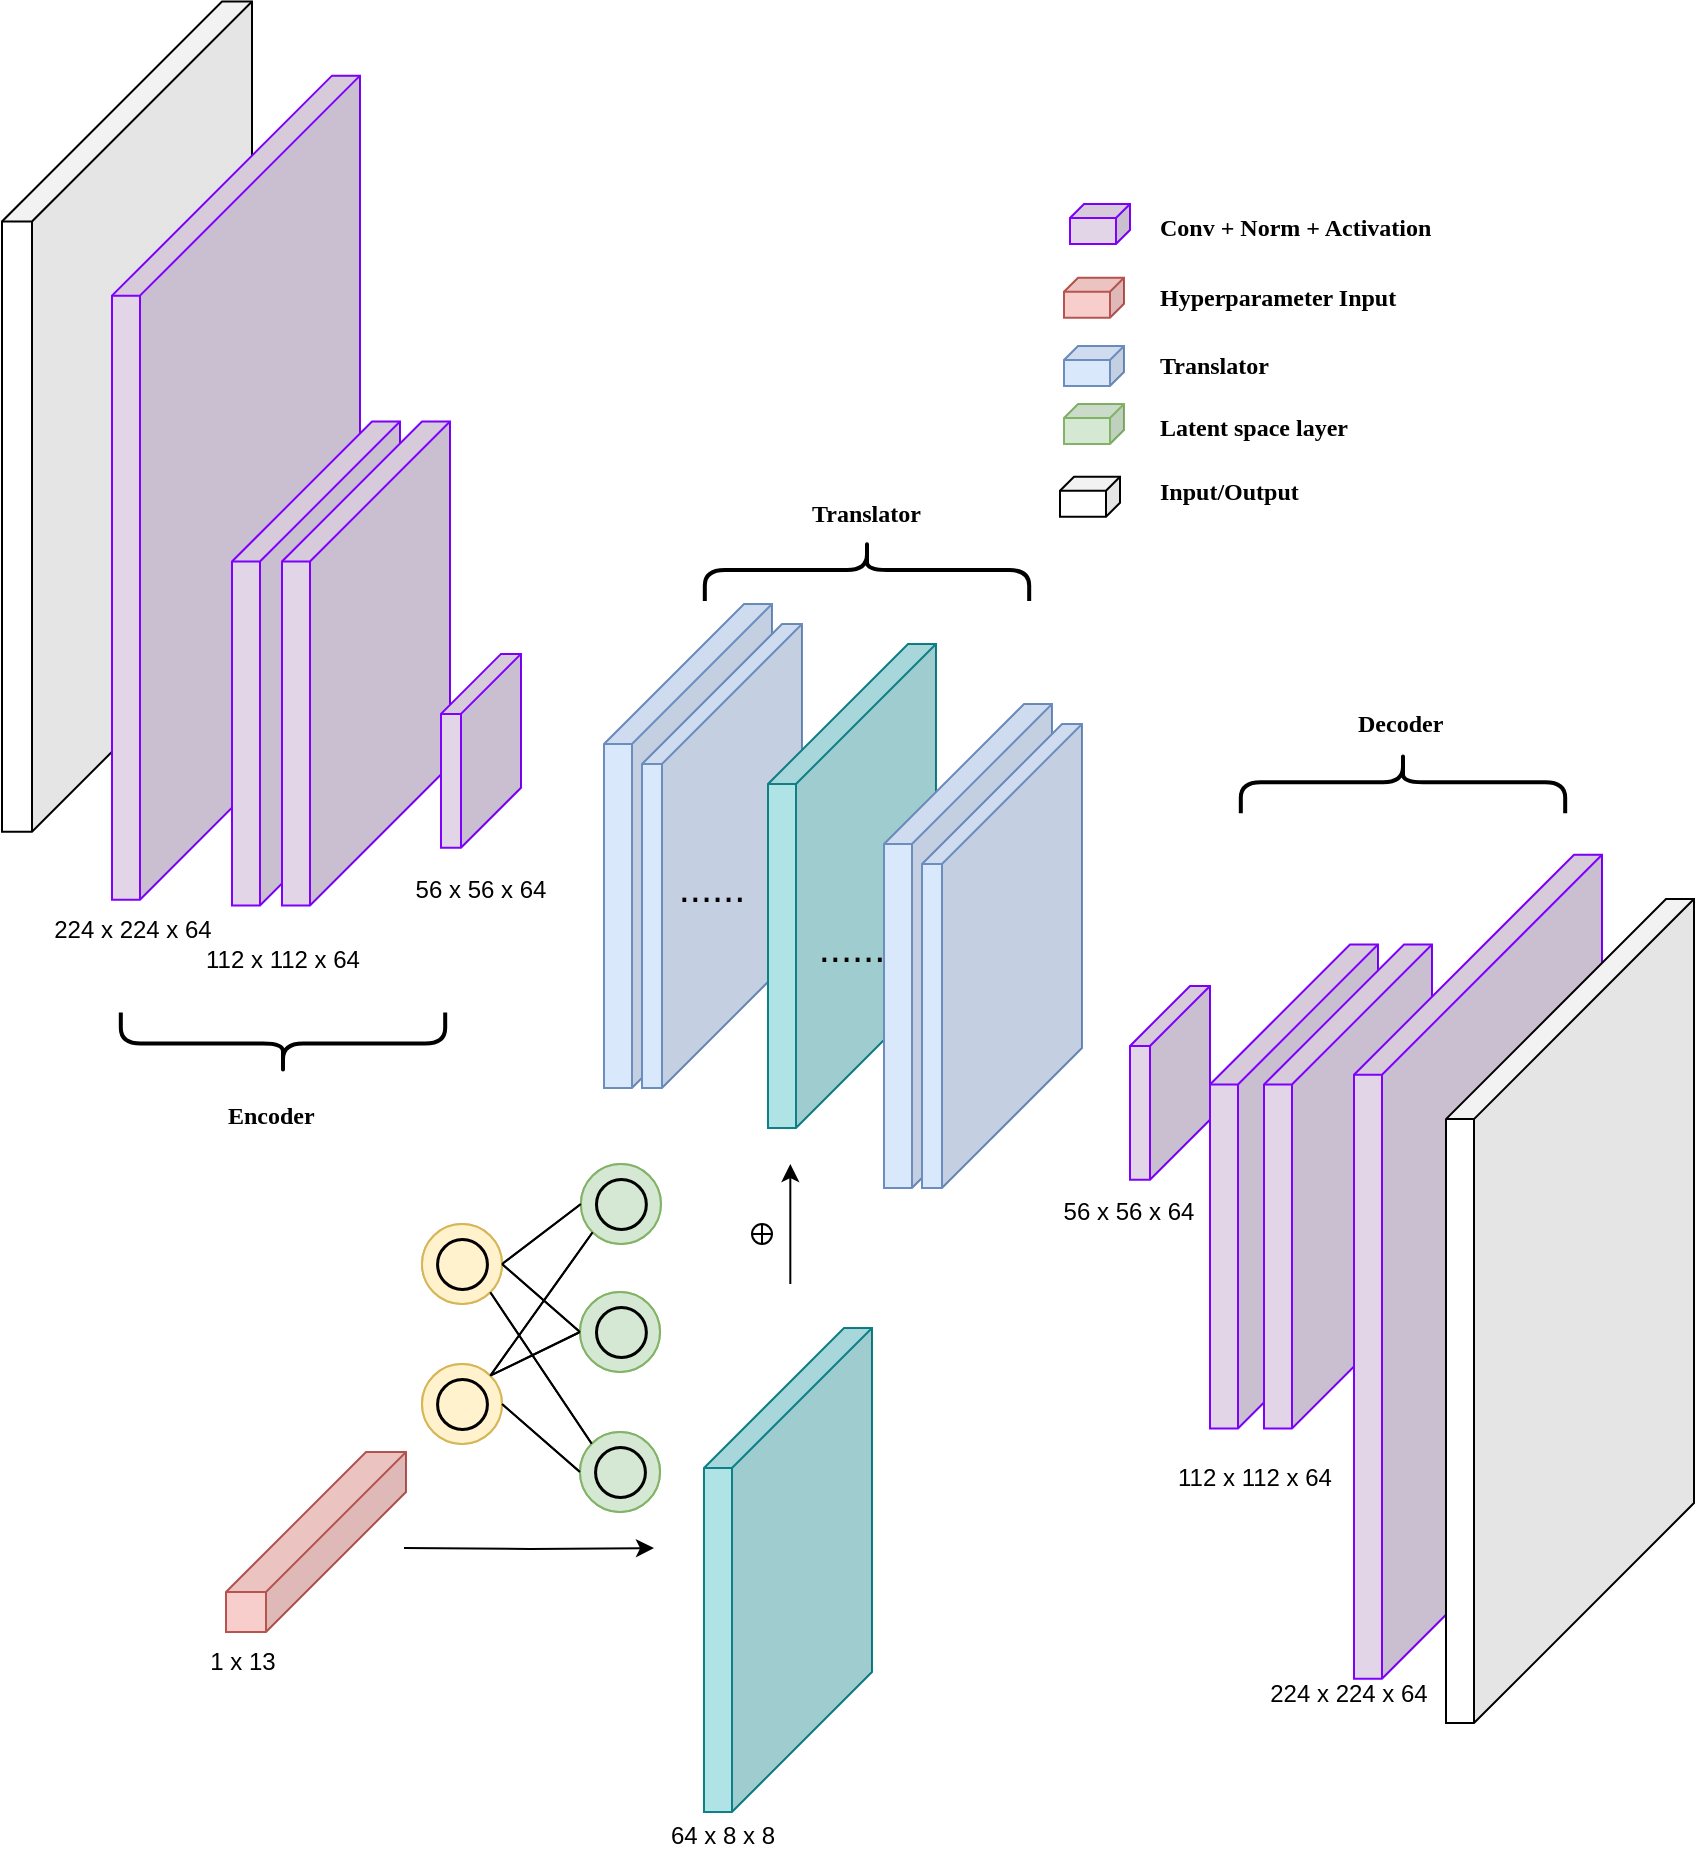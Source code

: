 <mxfile version="24.7.14">
  <diagram name="Page-1" id="ipZe1BJ04AktczsMQ5Gt">
    <mxGraphModel dx="1654" dy="1163" grid="1" gridSize="10" guides="1" tooltips="1" connect="1" arrows="1" fold="1" page="1" pageScale="1" pageWidth="2000" pageHeight="3000" math="0" shadow="0">
      <root>
        <mxCell id="0" />
        <mxCell id="1" parent="0" />
        <mxCell id="Ehs7IAEsSWSnWEIhKPry-12" value="" style="shape=cube;whiteSpace=wrap;html=1;boundedLbl=1;backgroundOutline=1;darkOpacity=0.05;darkOpacity2=0.1;size=30;direction=east;flipH=1;fillColor=#E1D5E7;strokeColor=#7F00FF;fontFamily=Georgia;strokeWidth=1;" vertex="1" parent="1">
          <mxGeometry x="752" y="580.96" width="40" height="96.94" as="geometry" />
        </mxCell>
        <mxCell id="Ehs7IAEsSWSnWEIhKPry-15" value="" style="shape=cube;whiteSpace=wrap;html=1;boundedLbl=1;backgroundOutline=1;darkOpacity=0.05;darkOpacity2=0.1;size=70;direction=east;flipH=1;fillColor=#E1D5E7;strokeColor=#7F00FF;fontFamily=Georgia;" vertex="1" parent="1">
          <mxGeometry x="792" y="560.25" width="84" height="242" as="geometry" />
        </mxCell>
        <mxCell id="X90mC9pYVaTqxXo_M1r8-1" value="" style="shape=cube;whiteSpace=wrap;html=1;boundedLbl=1;backgroundOutline=1;darkOpacity=0.05;darkOpacity2=0.1;size=110;direction=east;flipH=1;fontFamily=Georgia;shadow=0;" parent="1" vertex="1">
          <mxGeometry x="188" y="88.75" width="125" height="415.13" as="geometry" />
        </mxCell>
        <mxCell id="X90mC9pYVaTqxXo_M1r8-3" value="" style="shape=cube;whiteSpace=wrap;html=1;boundedLbl=1;backgroundOutline=1;darkOpacity=0.05;darkOpacity2=0.1;size=7;direction=east;flipH=1;fillColor=#E1D5E7;strokeColor=#7F00FF;fontFamily=Georgia;" parent="1" vertex="1">
          <mxGeometry x="722" y="190" width="30" height="20" as="geometry" />
        </mxCell>
        <mxCell id="X90mC9pYVaTqxXo_M1r8-4" value="" style="shape=cube;whiteSpace=wrap;html=1;boundedLbl=1;backgroundOutline=1;darkOpacity=0.05;darkOpacity2=0.1;size=7;direction=east;flipH=1;fillColor=#f8cecc;strokeColor=#b85450;fontFamily=Georgia;" parent="1" vertex="1">
          <mxGeometry x="719" y="226.88" width="30" height="20" as="geometry" />
        </mxCell>
        <mxCell id="X90mC9pYVaTqxXo_M1r8-5" value="" style="shape=cube;whiteSpace=wrap;html=1;boundedLbl=1;backgroundOutline=1;darkOpacity=0.05;darkOpacity2=0.1;size=7;direction=east;flipH=1;fillColor=#dae8fc;strokeColor=#6c8ebf;fontFamily=Georgia;" parent="1" vertex="1">
          <mxGeometry x="719" y="261" width="30" height="20" as="geometry" />
        </mxCell>
        <mxCell id="X90mC9pYVaTqxXo_M1r8-6" value="" style="shape=cube;whiteSpace=wrap;html=1;boundedLbl=1;backgroundOutline=1;darkOpacity=0.05;darkOpacity2=0.1;size=7;direction=east;flipH=1;fillColor=#d5e8d4;strokeColor=#82b366;fontFamily=Georgia;" parent="1" vertex="1">
          <mxGeometry x="719" y="290" width="30" height="20" as="geometry" />
        </mxCell>
        <mxCell id="X90mC9pYVaTqxXo_M1r8-8" value="Conv + Norm + Activation" style="text;html=1;strokeColor=none;fillColor=none;align=left;verticalAlign=middle;whiteSpace=wrap;rounded=0;fontStyle=1;fontFamily=Georgia;" parent="1" vertex="1">
          <mxGeometry x="765" y="190" width="174" height="23.88" as="geometry" />
        </mxCell>
        <mxCell id="X90mC9pYVaTqxXo_M1r8-9" value="Translator" style="text;html=1;strokeColor=none;fillColor=none;align=left;verticalAlign=middle;whiteSpace=wrap;rounded=0;fontStyle=1;fontFamily=Georgia;" parent="1" vertex="1">
          <mxGeometry x="765" y="259.06" width="138" height="23.88" as="geometry" />
        </mxCell>
        <mxCell id="X90mC9pYVaTqxXo_M1r8-10" value="Latent space layer" style="text;html=1;strokeColor=none;fillColor=none;align=left;verticalAlign=middle;whiteSpace=wrap;rounded=0;fontStyle=1;fontFamily=Georgia;" parent="1" vertex="1">
          <mxGeometry x="765" y="290.0" width="138" height="23.88" as="geometry" />
        </mxCell>
        <mxCell id="X90mC9pYVaTqxXo_M1r8-11" value="" style="shape=cube;whiteSpace=wrap;html=1;boundedLbl=1;backgroundOutline=1;darkOpacity=0.05;darkOpacity2=0.1;size=110;direction=east;flipH=1;fillColor=#E1D5E7;strokeColor=#7F00FF;fontFamily=Georgia;" parent="1" vertex="1">
          <mxGeometry x="243" y="125.83" width="124" height="412" as="geometry" />
        </mxCell>
        <mxCell id="X90mC9pYVaTqxXo_M1r8-12" value="" style="shape=cube;whiteSpace=wrap;html=1;boundedLbl=1;backgroundOutline=1;darkOpacity=0.05;darkOpacity2=0.1;size=70;direction=east;flipH=1;fillColor=#E1D5E7;strokeColor=#7F00FF;fontFamily=Georgia;" parent="1" vertex="1">
          <mxGeometry x="303" y="298.75" width="84" height="242" as="geometry" />
        </mxCell>
        <mxCell id="X90mC9pYVaTqxXo_M1r8-14" value="" style="shape=cube;whiteSpace=wrap;html=1;boundedLbl=1;backgroundOutline=1;darkOpacity=0.05;darkOpacity2=0.1;size=70;direction=east;flipH=1;fillColor=#dae8fc;strokeColor=#6c8ebf;fontFamily=Georgia;" parent="1" vertex="1">
          <mxGeometry x="489" y="390" width="84" height="242" as="geometry" />
        </mxCell>
        <mxCell id="X90mC9pYVaTqxXo_M1r8-15" value="" style="shape=cube;whiteSpace=wrap;html=1;boundedLbl=1;backgroundOutline=1;darkOpacity=0.05;darkOpacity2=0.1;size=70;direction=east;flipH=1;fillColor=#dae8fc;strokeColor=#6c8ebf;fontFamily=Georgia;" parent="1" vertex="1">
          <mxGeometry x="508" y="400" width="80" height="232" as="geometry" />
        </mxCell>
        <mxCell id="X90mC9pYVaTqxXo_M1r8-16" value="" style="edgeStyle=orthogonalEdgeStyle;rounded=0;orthogonalLoop=1;jettySize=auto;html=1;fontFamily=Helvetica;fontSize=12;fontColor=default;" parent="1" edge="1">
          <mxGeometry relative="1" as="geometry">
            <mxPoint x="389" y="861.999" as="sourcePoint" />
            <mxPoint x="514" y="862.06" as="targetPoint" />
          </mxGeometry>
        </mxCell>
        <mxCell id="X90mC9pYVaTqxXo_M1r8-17" value="" style="shape=cube;whiteSpace=wrap;html=1;boundedLbl=1;backgroundOutline=1;darkOpacity=0.05;darkOpacity2=0.1;size=70;direction=east;flipH=1;fillColor=#f8cecc;strokeColor=#b85450;fontFamily=Georgia;" parent="1" vertex="1">
          <mxGeometry x="300" y="814" width="90" height="90" as="geometry" />
        </mxCell>
        <mxCell id="X90mC9pYVaTqxXo_M1r8-18" value="" style="shape=cube;whiteSpace=wrap;html=1;boundedLbl=1;backgroundOutline=1;darkOpacity=0.05;darkOpacity2=0.1;size=70;direction=east;flipH=1;fillColor=#b0e3e6;fontFamily=Georgia;strokeColor=#0e8088;" parent="1" vertex="1">
          <mxGeometry x="571" y="410" width="84" height="242" as="geometry" />
        </mxCell>
        <mxCell id="X90mC9pYVaTqxXo_M1r8-19" value="" style="shape=cube;whiteSpace=wrap;html=1;boundedLbl=1;backgroundOutline=1;darkOpacity=0.05;darkOpacity2=0.1;size=70;direction=east;flipH=1;fillColor=#dae8fc;strokeColor=#6c8ebf;fontFamily=Georgia;" parent="1" vertex="1">
          <mxGeometry x="629" y="440" width="84" height="242" as="geometry" />
        </mxCell>
        <mxCell id="X90mC9pYVaTqxXo_M1r8-20" value="" style="shape=cube;whiteSpace=wrap;html=1;boundedLbl=1;backgroundOutline=1;darkOpacity=0.05;darkOpacity2=0.1;size=70;direction=east;flipH=1;fillColor=#dae8fc;strokeColor=#6c8ebf;fontFamily=Georgia;" parent="1" vertex="1">
          <mxGeometry x="648" y="450" width="80" height="232" as="geometry" />
        </mxCell>
        <mxCell id="X90mC9pYVaTqxXo_M1r8-26" value="" style="shape=cube;whiteSpace=wrap;html=1;boundedLbl=1;backgroundOutline=1;darkOpacity=0.05;darkOpacity2=0.1;size=70;direction=east;flipH=1;fillColor=#b0e3e6;fontFamily=Georgia;strokeColor=#0e8088;" parent="1" vertex="1">
          <mxGeometry x="539" y="752" width="84" height="242" as="geometry" />
        </mxCell>
        <mxCell id="X90mC9pYVaTqxXo_M1r8-27" value="" style="shape=cube;whiteSpace=wrap;html=1;boundedLbl=1;backgroundOutline=1;darkOpacity=0.05;darkOpacity2=0.1;size=7;direction=east;flipH=1;fontFamily=Georgia;" parent="1" vertex="1">
          <mxGeometry x="717" y="326.38" width="30" height="20" as="geometry" />
        </mxCell>
        <mxCell id="X90mC9pYVaTqxXo_M1r8-28" value="Input/Output" style="text;html=1;strokeColor=none;fillColor=none;align=left;verticalAlign=middle;whiteSpace=wrap;rounded=0;fontStyle=1;fontFamily=Georgia;" parent="1" vertex="1">
          <mxGeometry x="765" y="322.5" width="138" height="23.88" as="geometry" />
        </mxCell>
        <mxCell id="X90mC9pYVaTqxXo_M1r8-29" value="&lt;font style=&quot;font-size: 20px;&quot;&gt;......&lt;/font&gt;" style="text;html=1;align=center;verticalAlign=middle;whiteSpace=wrap;rounded=0;fontFamily=Helvetica;fontSize=12;fontColor=default;" parent="1" vertex="1">
          <mxGeometry x="513" y="516" width="60" height="30" as="geometry" />
        </mxCell>
        <mxCell id="X90mC9pYVaTqxXo_M1r8-30" value="&lt;font style=&quot;font-size: 20px;&quot;&gt;......&lt;/font&gt;" style="text;html=1;align=center;verticalAlign=middle;whiteSpace=wrap;rounded=0;fontFamily=Helvetica;fontSize=12;fontColor=default;" parent="1" vertex="1">
          <mxGeometry x="582.5" y="546" width="60" height="30" as="geometry" />
        </mxCell>
        <mxCell id="X90mC9pYVaTqxXo_M1r8-31" value="Hyperparameter Input" style="text;html=1;strokeColor=none;fillColor=none;align=left;verticalAlign=middle;whiteSpace=wrap;rounded=0;fontStyle=1;fontFamily=Georgia;" parent="1" vertex="1">
          <mxGeometry x="765" y="224.94" width="174" height="23.88" as="geometry" />
        </mxCell>
        <mxCell id="X90mC9pYVaTqxXo_M1r8-32" value="" style="endArrow=classic;html=1;rounded=0;fontFamily=Helvetica;fontSize=12;fontColor=default;" parent="1" edge="1">
          <mxGeometry width="50" height="50" relative="1" as="geometry">
            <mxPoint x="582.16" y="730" as="sourcePoint" />
            <mxPoint x="582.16" y="670" as="targetPoint" />
          </mxGeometry>
        </mxCell>
        <mxCell id="X90mC9pYVaTqxXo_M1r8-33" value="" style="verticalLabelPosition=bottom;verticalAlign=top;html=1;shape=mxgraph.flowchart.summing_function;align=center;fontFamily=Helvetica;fontSize=12;" parent="1" vertex="1">
          <mxGeometry x="563" y="700" width="10" height="10" as="geometry" />
        </mxCell>
        <mxCell id="X90mC9pYVaTqxXo_M1r8-34" value="" style="shape=curlyBracket;whiteSpace=wrap;html=1;rounded=1;flipH=1;labelPosition=right;verticalLabelPosition=middle;align=left;verticalAlign=middle;fontFamily=Helvetica;fontSize=12;rotation=90;strokeWidth=2;" parent="1" vertex="1">
          <mxGeometry x="313" y="528.68" width="31" height="162.19" as="geometry" />
        </mxCell>
        <mxCell id="X90mC9pYVaTqxXo_M1r8-35" value="Encoder" style="text;html=1;strokeColor=none;fillColor=none;align=left;verticalAlign=middle;whiteSpace=wrap;rounded=0;fontStyle=1;fontFamily=Georgia;" parent="1" vertex="1">
          <mxGeometry x="299" y="637.77" width="59" height="15.88" as="geometry" />
        </mxCell>
        <mxCell id="X90mC9pYVaTqxXo_M1r8-36" value="" style="shape=curlyBracket;whiteSpace=wrap;html=1;rounded=1;flipH=1;labelPosition=right;verticalLabelPosition=middle;align=left;verticalAlign=middle;fontFamily=Helvetica;fontSize=12;rotation=-90;strokeWidth=2;" parent="1" vertex="1">
          <mxGeometry x="873" y="398.06" width="31" height="162.19" as="geometry" />
        </mxCell>
        <mxCell id="X90mC9pYVaTqxXo_M1r8-37" value="Decoder" style="text;html=1;strokeColor=none;fillColor=none;align=left;verticalAlign=middle;whiteSpace=wrap;rounded=0;fontStyle=1;fontFamily=Georgia;" parent="1" vertex="1">
          <mxGeometry x="864" y="442.44" width="59" height="15.88" as="geometry" />
        </mxCell>
        <mxCell id="X90mC9pYVaTqxXo_M1r8-38" value="" style="shape=curlyBracket;whiteSpace=wrap;html=1;rounded=1;flipH=1;labelPosition=right;verticalLabelPosition=middle;align=left;verticalAlign=middle;fontFamily=Helvetica;fontSize=12;rotation=-90;strokeWidth=2;" parent="1" vertex="1">
          <mxGeometry x="605" y="291.96" width="31" height="162.19" as="geometry" />
        </mxCell>
        <mxCell id="X90mC9pYVaTqxXo_M1r8-39" value="Translator" style="text;html=1;strokeColor=none;fillColor=none;align=left;verticalAlign=middle;whiteSpace=wrap;rounded=0;fontStyle=1;fontFamily=Georgia;" parent="1" vertex="1">
          <mxGeometry x="591" y="337.5" width="59" height="15.88" as="geometry" />
        </mxCell>
        <mxCell id="X90mC9pYVaTqxXo_M1r8-40" value="" style="ellipse;whiteSpace=wrap;html=1;aspect=fixed;strokeColor=#d6b656;fillColor=#fff2cc;container=0;fontSize=9;" parent="1" vertex="1">
          <mxGeometry x="398" y="770" width="40" height="40" as="geometry" />
        </mxCell>
        <mxCell id="X90mC9pYVaTqxXo_M1r8-41" value="" style="ellipse;whiteSpace=wrap;html=1;aspect=fixed;fillColor=none;strokeWidth=1.5;container=0;fontSize=9;" parent="1" vertex="1">
          <mxGeometry x="405.535" y="777.53" width="24.93" height="24.93" as="geometry" />
        </mxCell>
        <mxCell id="X90mC9pYVaTqxXo_M1r8-42" value="" style="ellipse;whiteSpace=wrap;html=1;aspect=fixed;strokeColor=#d6b656;fillColor=#fff2cc;container=0;fontSize=9;" parent="1" vertex="1">
          <mxGeometry x="398" y="700" width="40" height="40" as="geometry" />
        </mxCell>
        <mxCell id="X90mC9pYVaTqxXo_M1r8-43" value="" style="ellipse;whiteSpace=wrap;html=1;aspect=fixed;fillColor=none;strokeWidth=1.5;container=0;fontSize=9;" parent="1" vertex="1">
          <mxGeometry x="405.535" y="707.53" width="24.93" height="24.93" as="geometry" />
        </mxCell>
        <mxCell id="X90mC9pYVaTqxXo_M1r8-44" value="" style="ellipse;whiteSpace=wrap;html=1;aspect=fixed;strokeColor=#82b366;fillColor=#d5e8d4;container=0;fontSize=9;" parent="1" vertex="1">
          <mxGeometry x="477.0" y="734" width="40" height="40" as="geometry" />
        </mxCell>
        <mxCell id="X90mC9pYVaTqxXo_M1r8-45" value="" style="ellipse;whiteSpace=wrap;html=1;aspect=fixed;fillColor=none;strokeWidth=1.5;container=0;fontSize=9;" parent="1" vertex="1">
          <mxGeometry x="485.0" y="741.53" width="24.93" height="24.93" as="geometry" />
        </mxCell>
        <mxCell id="X90mC9pYVaTqxXo_M1r8-46" value="" style="ellipse;whiteSpace=wrap;html=1;aspect=fixed;strokeColor=#82b366;fillColor=#d5e8d4;container=0;fontSize=9;" parent="1" vertex="1">
          <mxGeometry x="477.0" y="804" width="40" height="40" as="geometry" />
        </mxCell>
        <mxCell id="X90mC9pYVaTqxXo_M1r8-47" value="" style="ellipse;whiteSpace=wrap;html=1;aspect=fixed;fillColor=none;strokeWidth=1.5;container=0;fontSize=9;" parent="1" vertex="1">
          <mxGeometry x="484.535" y="811.53" width="24.93" height="24.93" as="geometry" />
        </mxCell>
        <mxCell id="X90mC9pYVaTqxXo_M1r8-48" value="" style="ellipse;whiteSpace=wrap;html=1;aspect=fixed;strokeColor=#82b366;fillColor=#d5e8d4;container=0;fontSize=9;" parent="1" vertex="1">
          <mxGeometry x="477.46" y="670" width="40" height="40" as="geometry" />
        </mxCell>
        <mxCell id="X90mC9pYVaTqxXo_M1r8-49" value="" style="ellipse;whiteSpace=wrap;html=1;aspect=fixed;fillColor=none;strokeWidth=1.5;container=0;fontSize=9;" parent="1" vertex="1">
          <mxGeometry x="484.995" y="677.53" width="24.93" height="24.93" as="geometry" />
        </mxCell>
        <mxCell id="X90mC9pYVaTqxXo_M1r8-50" value="" style="endArrow=none;html=1;rounded=0;fontSize=9;exitX=1;exitY=0.5;exitDx=0;exitDy=0;entryX=0;entryY=0.5;entryDx=0;entryDy=0;" parent="1" source="X90mC9pYVaTqxXo_M1r8-42" target="X90mC9pYVaTqxXo_M1r8-44" edge="1">
          <mxGeometry width="50" height="50" relative="1" as="geometry">
            <mxPoint x="442.142" y="674.142" as="sourcePoint" />
            <mxPoint x="492.858" y="819.858" as="targetPoint" />
          </mxGeometry>
        </mxCell>
        <mxCell id="X90mC9pYVaTqxXo_M1r8-51" value="" style="endArrow=none;html=1;rounded=0;fontSize=9;exitX=1;exitY=0.5;exitDx=0;exitDy=0;entryX=0;entryY=0.5;entryDx=0;entryDy=0;" parent="1" source="X90mC9pYVaTqxXo_M1r8-40" target="X90mC9pYVaTqxXo_M1r8-46" edge="1">
          <mxGeometry width="50" height="50" relative="1" as="geometry">
            <mxPoint x="448.0" y="730" as="sourcePoint" />
            <mxPoint x="487.0" y="764" as="targetPoint" />
          </mxGeometry>
        </mxCell>
        <mxCell id="X90mC9pYVaTqxXo_M1r8-52" value="" style="endArrow=none;html=1;rounded=0;fontSize=9;exitX=1;exitY=0;exitDx=0;exitDy=0;entryX=0;entryY=0.5;entryDx=0;entryDy=0;" parent="1" source="X90mC9pYVaTqxXo_M1r8-40" target="X90mC9pYVaTqxXo_M1r8-44" edge="1">
          <mxGeometry width="50" height="50" relative="1" as="geometry">
            <mxPoint x="448.0" y="800" as="sourcePoint" />
            <mxPoint x="487.0" y="834" as="targetPoint" />
          </mxGeometry>
        </mxCell>
        <mxCell id="X90mC9pYVaTqxXo_M1r8-53" value="" style="endArrow=none;html=1;rounded=0;fontSize=9;exitX=1;exitY=0;exitDx=0;exitDy=0;entryX=0;entryY=1;entryDx=0;entryDy=0;" parent="1" source="X90mC9pYVaTqxXo_M1r8-40" target="X90mC9pYVaTqxXo_M1r8-48" edge="1">
          <mxGeometry width="50" height="50" relative="1" as="geometry">
            <mxPoint x="442.142" y="785.858" as="sourcePoint" />
            <mxPoint x="487.0" y="764" as="targetPoint" />
          </mxGeometry>
        </mxCell>
        <mxCell id="X90mC9pYVaTqxXo_M1r8-54" value="" style="endArrow=none;html=1;rounded=0;fontSize=9;exitX=1;exitY=1;exitDx=0;exitDy=0;entryX=0;entryY=0;entryDx=0;entryDy=0;" parent="1" source="X90mC9pYVaTqxXo_M1r8-42" target="X90mC9pYVaTqxXo_M1r8-46" edge="1">
          <mxGeometry width="50" height="50" relative="1" as="geometry">
            <mxPoint x="442.142" y="715.858" as="sourcePoint" />
            <mxPoint x="493.318" y="644.142" as="targetPoint" />
          </mxGeometry>
        </mxCell>
        <mxCell id="X90mC9pYVaTqxXo_M1r8-55" value="" style="endArrow=none;html=1;rounded=0;fontSize=9;exitX=1;exitY=0.5;exitDx=0;exitDy=0;entryX=0;entryY=0.5;entryDx=0;entryDy=0;" parent="1" source="X90mC9pYVaTqxXo_M1r8-42" target="X90mC9pYVaTqxXo_M1r8-48" edge="1">
          <mxGeometry width="50" height="50" relative="1" as="geometry">
            <mxPoint x="442.142" y="744.142" as="sourcePoint" />
            <mxPoint x="492.858" y="819.858" as="targetPoint" />
          </mxGeometry>
        </mxCell>
        <mxCell id="X90mC9pYVaTqxXo_M1r8-56" value="" style="ellipse;whiteSpace=wrap;html=1;aspect=fixed;strokeColor=#d6b656;fillColor=#fff2cc;container=0;fontSize=9;" parent="1" vertex="1">
          <mxGeometry x="398" y="770" width="40" height="40" as="geometry" />
        </mxCell>
        <mxCell id="X90mC9pYVaTqxXo_M1r8-57" value="" style="ellipse;whiteSpace=wrap;html=1;aspect=fixed;fillColor=none;strokeWidth=1.5;container=0;fontSize=9;" parent="1" vertex="1">
          <mxGeometry x="405.535" y="777.53" width="24.93" height="24.93" as="geometry" />
        </mxCell>
        <mxCell id="X90mC9pYVaTqxXo_M1r8-58" value="" style="ellipse;whiteSpace=wrap;html=1;aspect=fixed;strokeColor=#d6b656;fillColor=#fff2cc;container=0;fontSize=9;" parent="1" vertex="1">
          <mxGeometry x="398" y="700" width="40" height="40" as="geometry" />
        </mxCell>
        <mxCell id="X90mC9pYVaTqxXo_M1r8-59" value="" style="ellipse;whiteSpace=wrap;html=1;aspect=fixed;fillColor=none;strokeWidth=1.5;container=0;fontSize=9;" parent="1" vertex="1">
          <mxGeometry x="405.535" y="707.53" width="24.93" height="24.93" as="geometry" />
        </mxCell>
        <mxCell id="X90mC9pYVaTqxXo_M1r8-60" value="" style="ellipse;whiteSpace=wrap;html=1;aspect=fixed;strokeColor=#82b366;fillColor=#d5e8d4;container=0;fontSize=9;" parent="1" vertex="1">
          <mxGeometry x="477.0" y="734" width="40" height="40" as="geometry" />
        </mxCell>
        <mxCell id="X90mC9pYVaTqxXo_M1r8-61" value="" style="ellipse;whiteSpace=wrap;html=1;aspect=fixed;fillColor=none;strokeWidth=1.5;container=0;fontSize=9;" parent="1" vertex="1">
          <mxGeometry x="485.0" y="741.53" width="24.93" height="24.93" as="geometry" />
        </mxCell>
        <mxCell id="X90mC9pYVaTqxXo_M1r8-62" value="" style="ellipse;whiteSpace=wrap;html=1;aspect=fixed;strokeColor=#82b366;fillColor=#d5e8d4;container=0;fontSize=9;" parent="1" vertex="1">
          <mxGeometry x="477.0" y="804" width="40" height="40" as="geometry" />
        </mxCell>
        <mxCell id="X90mC9pYVaTqxXo_M1r8-63" value="" style="ellipse;whiteSpace=wrap;html=1;aspect=fixed;fillColor=none;strokeWidth=1.5;container=0;fontSize=9;" parent="1" vertex="1">
          <mxGeometry x="484.535" y="811.53" width="24.93" height="24.93" as="geometry" />
        </mxCell>
        <mxCell id="X90mC9pYVaTqxXo_M1r8-64" value="" style="ellipse;whiteSpace=wrap;html=1;aspect=fixed;strokeColor=#82b366;fillColor=#d5e8d4;container=0;fontSize=9;" parent="1" vertex="1">
          <mxGeometry x="477.46" y="670" width="40" height="40" as="geometry" />
        </mxCell>
        <mxCell id="X90mC9pYVaTqxXo_M1r8-65" value="" style="ellipse;whiteSpace=wrap;html=1;aspect=fixed;fillColor=none;strokeWidth=1.5;container=0;fontSize=9;" parent="1" vertex="1">
          <mxGeometry x="484.995" y="677.53" width="24.93" height="24.93" as="geometry" />
        </mxCell>
        <mxCell id="X90mC9pYVaTqxXo_M1r8-66" value="" style="endArrow=none;html=1;rounded=0;fontSize=9;exitX=1;exitY=0.5;exitDx=0;exitDy=0;entryX=0;entryY=0.5;entryDx=0;entryDy=0;" parent="1" source="X90mC9pYVaTqxXo_M1r8-58" target="X90mC9pYVaTqxXo_M1r8-60" edge="1">
          <mxGeometry width="50" height="50" relative="1" as="geometry">
            <mxPoint x="442.142" y="674.142" as="sourcePoint" />
            <mxPoint x="492.858" y="819.858" as="targetPoint" />
          </mxGeometry>
        </mxCell>
        <mxCell id="X90mC9pYVaTqxXo_M1r8-67" value="" style="endArrow=none;html=1;rounded=0;fontSize=9;exitX=1;exitY=0.5;exitDx=0;exitDy=0;entryX=0;entryY=0.5;entryDx=0;entryDy=0;" parent="1" source="X90mC9pYVaTqxXo_M1r8-56" target="X90mC9pYVaTqxXo_M1r8-62" edge="1">
          <mxGeometry width="50" height="50" relative="1" as="geometry">
            <mxPoint x="448.0" y="730" as="sourcePoint" />
            <mxPoint x="487.0" y="764" as="targetPoint" />
          </mxGeometry>
        </mxCell>
        <mxCell id="X90mC9pYVaTqxXo_M1r8-68" value="" style="endArrow=none;html=1;rounded=0;fontSize=9;exitX=1;exitY=0;exitDx=0;exitDy=0;entryX=0;entryY=0.5;entryDx=0;entryDy=0;" parent="1" source="X90mC9pYVaTqxXo_M1r8-56" target="X90mC9pYVaTqxXo_M1r8-60" edge="1">
          <mxGeometry width="50" height="50" relative="1" as="geometry">
            <mxPoint x="448.0" y="800" as="sourcePoint" />
            <mxPoint x="487.0" y="834" as="targetPoint" />
          </mxGeometry>
        </mxCell>
        <mxCell id="X90mC9pYVaTqxXo_M1r8-69" value="" style="endArrow=none;html=1;rounded=0;fontSize=9;exitX=1;exitY=0;exitDx=0;exitDy=0;entryX=0;entryY=1;entryDx=0;entryDy=0;" parent="1" source="X90mC9pYVaTqxXo_M1r8-56" target="X90mC9pYVaTqxXo_M1r8-64" edge="1">
          <mxGeometry width="50" height="50" relative="1" as="geometry">
            <mxPoint x="442.142" y="785.858" as="sourcePoint" />
            <mxPoint x="487.0" y="764" as="targetPoint" />
          </mxGeometry>
        </mxCell>
        <mxCell id="X90mC9pYVaTqxXo_M1r8-70" value="" style="endArrow=none;html=1;rounded=0;fontSize=9;exitX=1;exitY=1;exitDx=0;exitDy=0;entryX=0;entryY=0;entryDx=0;entryDy=0;" parent="1" source="X90mC9pYVaTqxXo_M1r8-58" target="X90mC9pYVaTqxXo_M1r8-62" edge="1">
          <mxGeometry width="50" height="50" relative="1" as="geometry">
            <mxPoint x="442.142" y="715.858" as="sourcePoint" />
            <mxPoint x="493.318" y="644.142" as="targetPoint" />
          </mxGeometry>
        </mxCell>
        <mxCell id="X90mC9pYVaTqxXo_M1r8-71" value="" style="endArrow=none;html=1;rounded=0;fontSize=9;exitX=1;exitY=0.5;exitDx=0;exitDy=0;entryX=0;entryY=0.5;entryDx=0;entryDy=0;" parent="1" source="X90mC9pYVaTqxXo_M1r8-58" target="X90mC9pYVaTqxXo_M1r8-64" edge="1">
          <mxGeometry width="50" height="50" relative="1" as="geometry">
            <mxPoint x="442.142" y="744.142" as="sourcePoint" />
            <mxPoint x="492.858" y="819.858" as="targetPoint" />
          </mxGeometry>
        </mxCell>
        <mxCell id="Ehs7IAEsSWSnWEIhKPry-2" value="224 x 224 x 64" style="text;html=1;strokeColor=none;fillColor=none;align=center;verticalAlign=middle;whiteSpace=wrap;rounded=0;" vertex="1" parent="1">
          <mxGeometry x="204" y="537.83" width="99" height="30" as="geometry" />
        </mxCell>
        <mxCell id="Ehs7IAEsSWSnWEIhKPry-8" value="112 x 112 x 64" style="text;html=1;strokeColor=none;fillColor=none;align=center;verticalAlign=middle;whiteSpace=wrap;rounded=0;" vertex="1" parent="1">
          <mxGeometry x="279" y="552.96" width="99" height="30" as="geometry" />
        </mxCell>
        <mxCell id="Ehs7IAEsSWSnWEIhKPry-9" value="56 x 56 x 64" style="text;html=1;strokeColor=none;fillColor=none;align=center;verticalAlign=middle;whiteSpace=wrap;rounded=0;" vertex="1" parent="1">
          <mxGeometry x="378" y="518.03" width="99" height="30" as="geometry" />
        </mxCell>
        <mxCell id="Ehs7IAEsSWSnWEIhKPry-13" value="" style="shape=cube;whiteSpace=wrap;html=1;boundedLbl=1;backgroundOutline=1;darkOpacity=0.05;darkOpacity2=0.1;size=70;direction=east;flipH=1;fillColor=#E1D5E7;strokeColor=#7F00FF;fontFamily=Georgia;" vertex="1" parent="1">
          <mxGeometry x="328" y="298.75" width="84" height="242" as="geometry" />
        </mxCell>
        <mxCell id="Ehs7IAEsSWSnWEIhKPry-7" value="" style="shape=cube;whiteSpace=wrap;html=1;boundedLbl=1;backgroundOutline=1;darkOpacity=0.05;darkOpacity2=0.1;size=30;direction=east;flipH=1;fillColor=#E1D5E7;strokeColor=#7F00FF;fontFamily=Georgia;strokeWidth=1;" vertex="1" parent="1">
          <mxGeometry x="407.5" y="414.94" width="40" height="96.94" as="geometry" />
        </mxCell>
        <mxCell id="Ehs7IAEsSWSnWEIhKPry-16" value="" style="shape=cube;whiteSpace=wrap;html=1;boundedLbl=1;backgroundOutline=1;darkOpacity=0.05;darkOpacity2=0.1;size=70;direction=east;flipH=1;fillColor=#E1D5E7;strokeColor=#7F00FF;fontFamily=Georgia;" vertex="1" parent="1">
          <mxGeometry x="819" y="560.25" width="84" height="242" as="geometry" />
        </mxCell>
        <mxCell id="X90mC9pYVaTqxXo_M1r8-24" value="" style="shape=cube;whiteSpace=wrap;html=1;boundedLbl=1;backgroundOutline=1;darkOpacity=0.05;darkOpacity2=0.1;size=110;direction=east;flipH=1;fillColor=#E1D5E7;strokeColor=#7F00FF;fontFamily=Georgia;" parent="1" vertex="1">
          <mxGeometry x="864" y="515.37" width="124" height="412" as="geometry" />
        </mxCell>
        <mxCell id="X90mC9pYVaTqxXo_M1r8-25" value="" style="shape=cube;whiteSpace=wrap;html=1;boundedLbl=1;backgroundOutline=1;darkOpacity=0.05;darkOpacity2=0.1;size=110;direction=east;flipH=1;fontFamily=Georgia;" parent="1" vertex="1">
          <mxGeometry x="910" y="537.53" width="124" height="412" as="geometry" />
        </mxCell>
        <mxCell id="Ehs7IAEsSWSnWEIhKPry-17" value="56 x 56 x 64" style="text;html=1;strokeColor=none;fillColor=none;align=center;verticalAlign=middle;whiteSpace=wrap;rounded=0;" vertex="1" parent="1">
          <mxGeometry x="702" y="679.25" width="99" height="30" as="geometry" />
        </mxCell>
        <mxCell id="Ehs7IAEsSWSnWEIhKPry-19" value="112 x 112 x 64" style="text;html=1;strokeColor=none;fillColor=none;align=center;verticalAlign=middle;whiteSpace=wrap;rounded=0;" vertex="1" parent="1">
          <mxGeometry x="765" y="811.9" width="99" height="30" as="geometry" />
        </mxCell>
        <mxCell id="Ehs7IAEsSWSnWEIhKPry-20" value="224 x 224 x 64" style="text;html=1;strokeColor=none;fillColor=none;align=center;verticalAlign=middle;whiteSpace=wrap;rounded=0;" vertex="1" parent="1">
          <mxGeometry x="811.5" y="919.53" width="99" height="30" as="geometry" />
        </mxCell>
        <mxCell id="Ehs7IAEsSWSnWEIhKPry-21" value="1 x 13" style="text;html=1;strokeColor=none;fillColor=none;align=center;verticalAlign=middle;whiteSpace=wrap;rounded=0;" vertex="1" parent="1">
          <mxGeometry x="259" y="904" width="99" height="30" as="geometry" />
        </mxCell>
        <mxCell id="Ehs7IAEsSWSnWEIhKPry-23" value="64 x 8 x 8" style="text;html=1;strokeColor=none;fillColor=none;align=center;verticalAlign=middle;whiteSpace=wrap;rounded=0;" vertex="1" parent="1">
          <mxGeometry x="498.5" y="990.84" width="99" height="30" as="geometry" />
        </mxCell>
      </root>
    </mxGraphModel>
  </diagram>
</mxfile>
